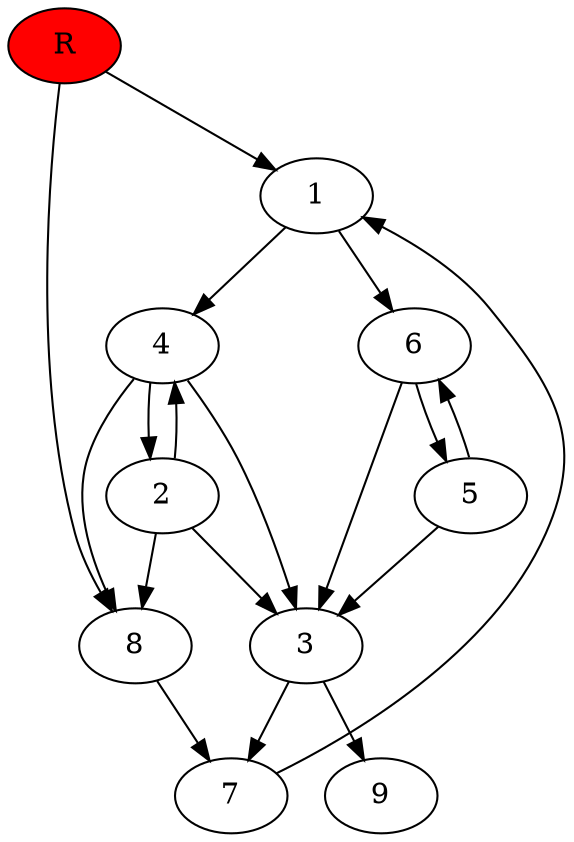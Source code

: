 digraph prb55646 {
	1
	2
	3
	4
	5
	6
	7
	8
	R [fillcolor="#ff0000" style=filled]
	1 -> 4
	1 -> 6
	2 -> 3
	2 -> 4
	2 -> 8
	3 -> 7
	3 -> 9
	4 -> 2
	4 -> 3
	4 -> 8
	5 -> 3
	5 -> 6
	6 -> 3
	6 -> 5
	7 -> 1
	8 -> 7
	R -> 1
	R -> 8
}
